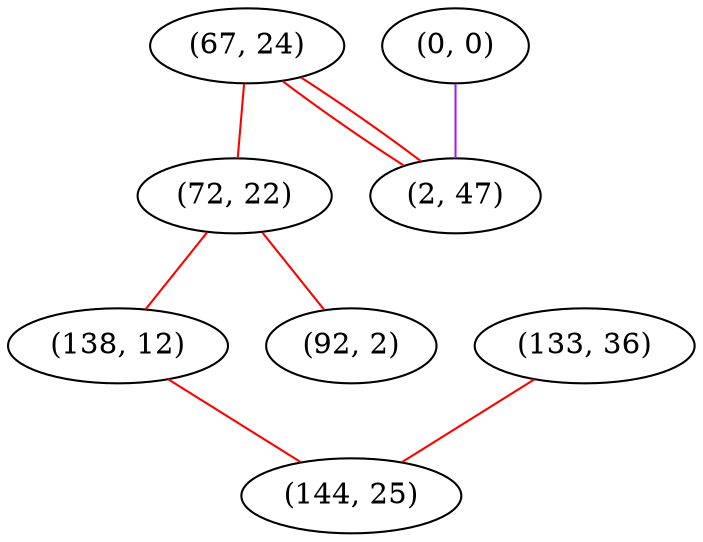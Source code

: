 graph "" {
"(67, 24)";
"(133, 36)";
"(0, 0)";
"(72, 22)";
"(138, 12)";
"(2, 47)";
"(92, 2)";
"(144, 25)";
"(67, 24)" -- "(2, 47)"  [color=red, key=0, weight=1];
"(67, 24)" -- "(2, 47)"  [color=red, key=1, weight=1];
"(67, 24)" -- "(72, 22)"  [color=red, key=0, weight=1];
"(133, 36)" -- "(144, 25)"  [color=red, key=0, weight=1];
"(0, 0)" -- "(2, 47)"  [color=purple, key=0, weight=4];
"(72, 22)" -- "(92, 2)"  [color=red, key=0, weight=1];
"(72, 22)" -- "(138, 12)"  [color=red, key=0, weight=1];
"(138, 12)" -- "(144, 25)"  [color=red, key=0, weight=1];
}
